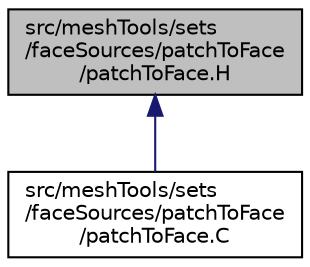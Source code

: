 digraph "src/meshTools/sets/faceSources/patchToFace/patchToFace.H"
{
  bgcolor="transparent";
  edge [fontname="Helvetica",fontsize="10",labelfontname="Helvetica",labelfontsize="10"];
  node [fontname="Helvetica",fontsize="10",shape=record];
  Node1 [label="src/meshTools/sets\l/faceSources/patchToFace\l/patchToFace.H",height=0.2,width=0.4,color="black", fillcolor="grey75", style="filled", fontcolor="black"];
  Node1 -> Node2 [dir="back",color="midnightblue",fontsize="10",style="solid",fontname="Helvetica"];
  Node2 [label="src/meshTools/sets\l/faceSources/patchToFace\l/patchToFace.C",height=0.2,width=0.4,color="black",URL="$a07415.html"];
}

